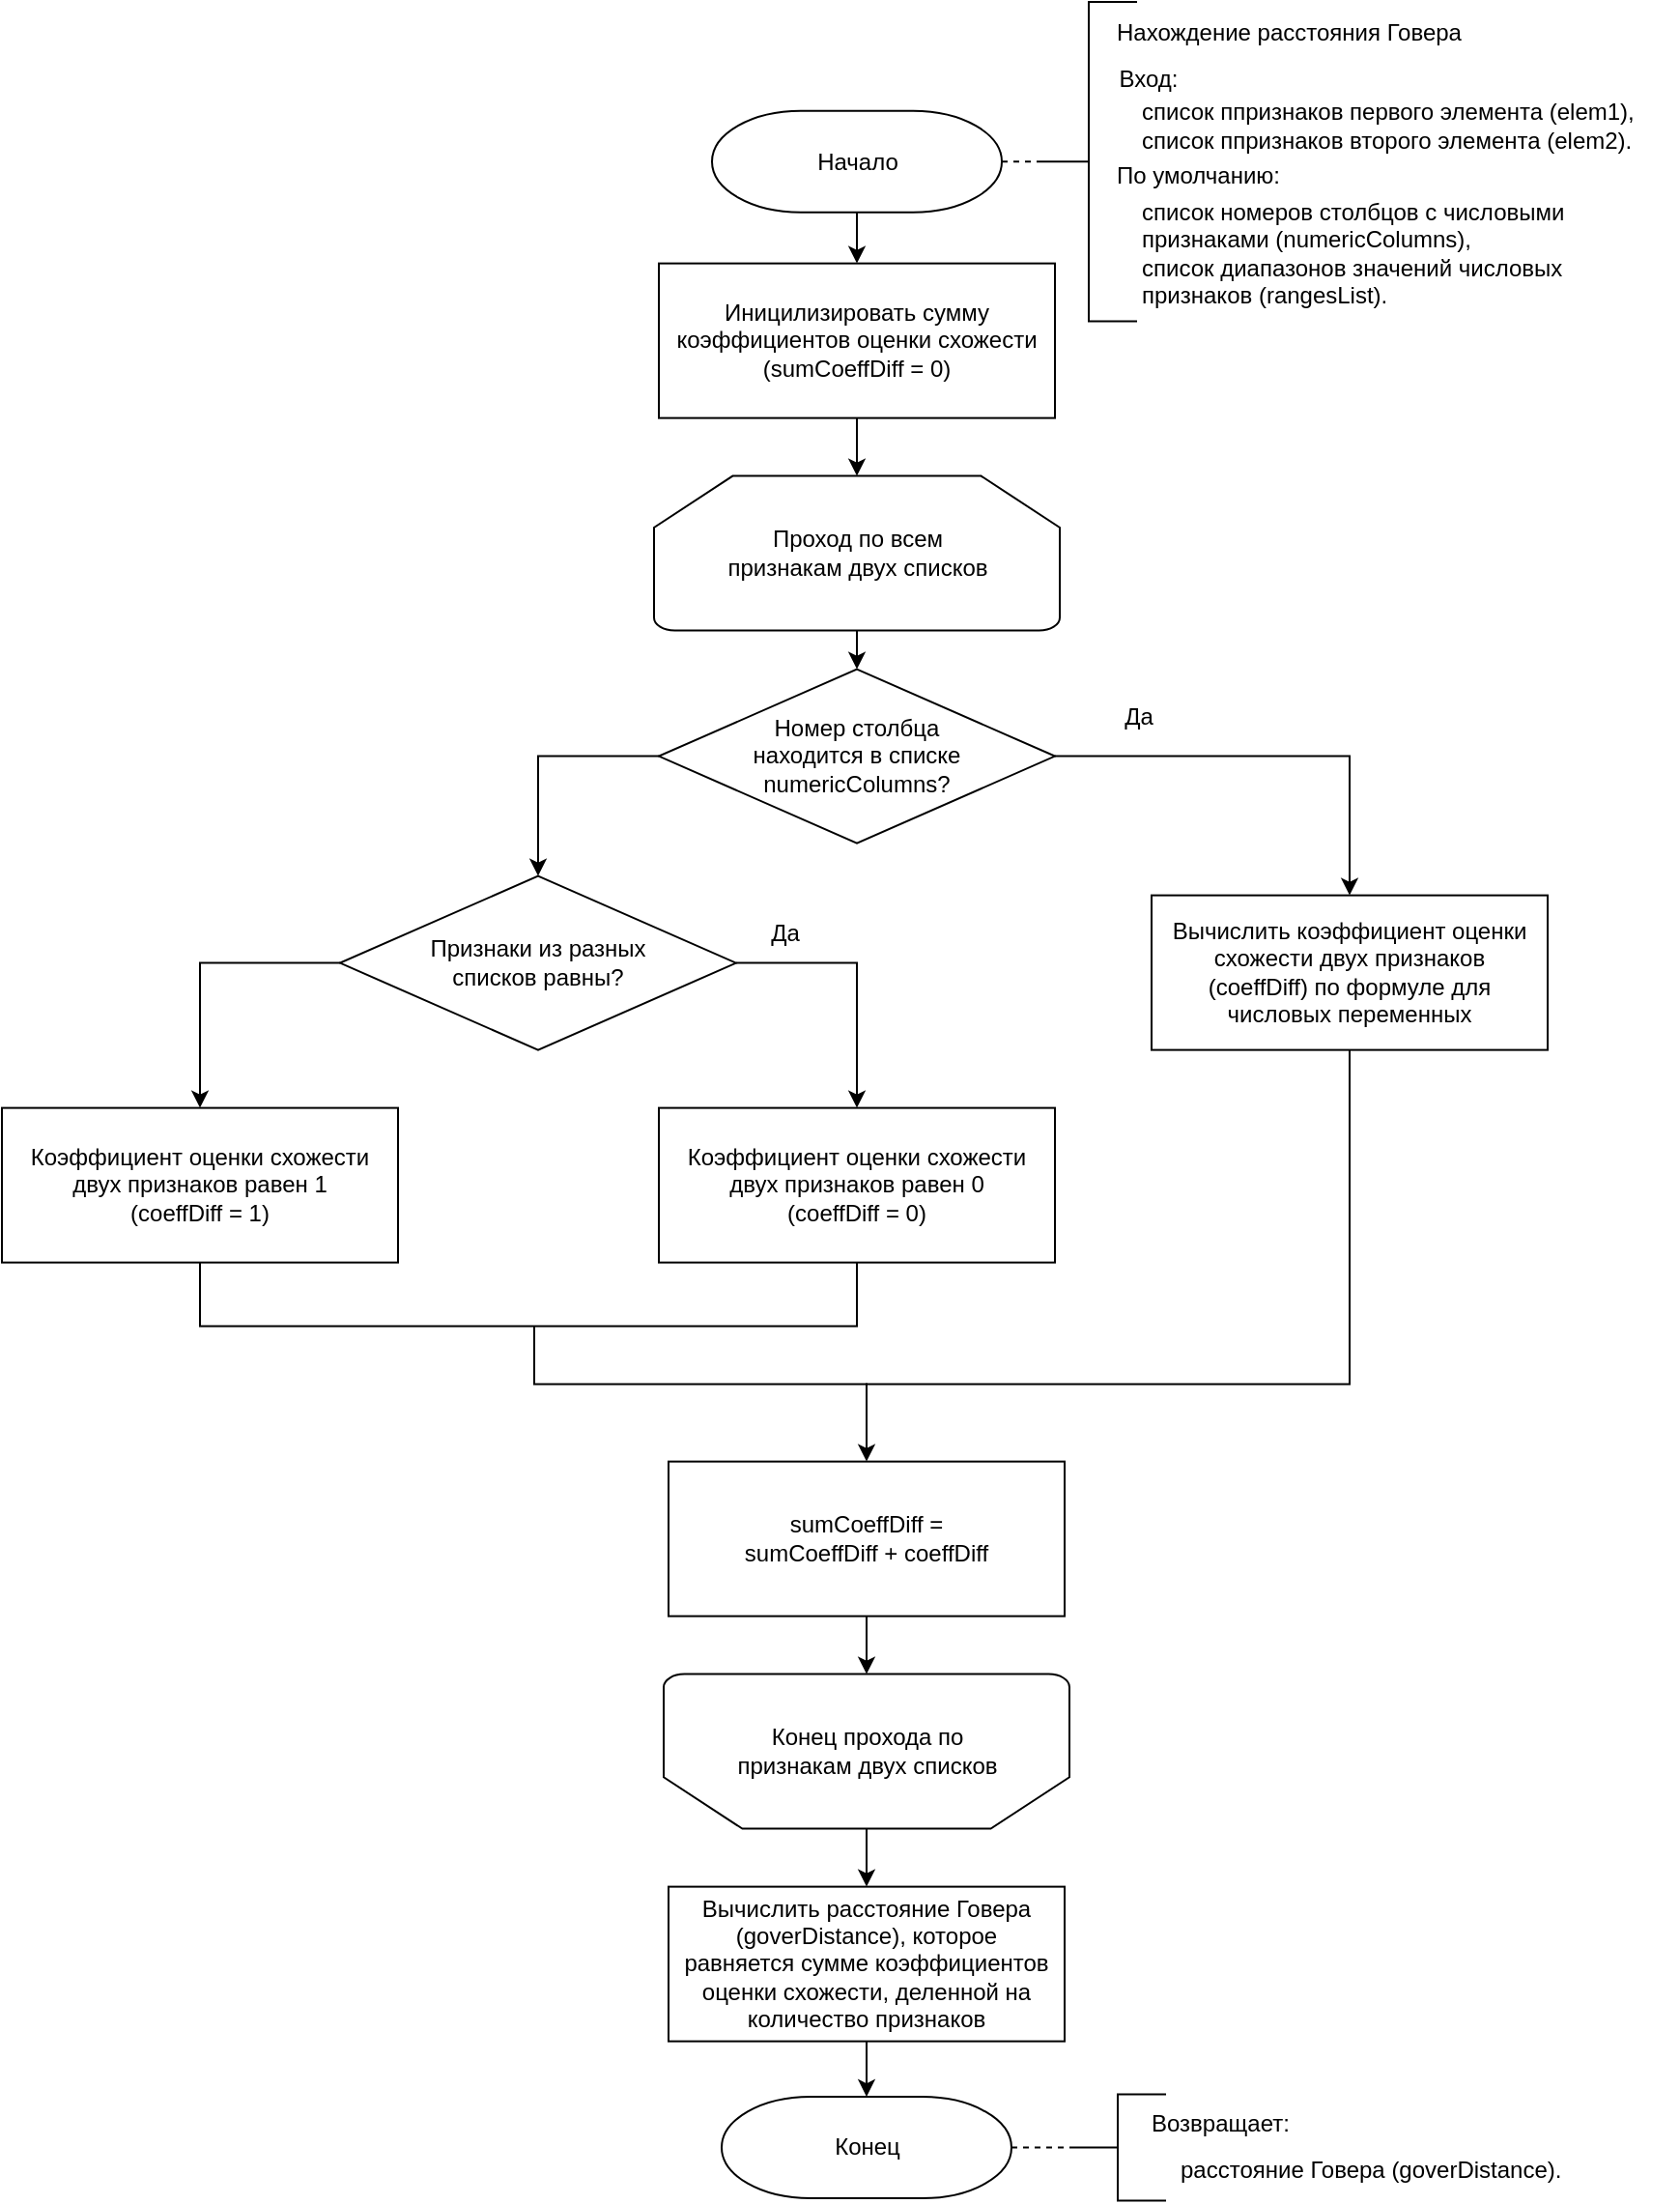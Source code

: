 <mxfile>
    <diagram id="eAn2iQd8hs0rxadPS-8o" name="Страница 1">
        <mxGraphModel dx="1410" dy="446" grid="1" gridSize="10" guides="1" tooltips="1" connect="1" arrows="1" fold="1" page="1" pageScale="1" pageWidth="827" pageHeight="1169" math="0" shadow="0">
            <root>
                <mxCell id="0"/>
                <mxCell id="1" parent="0"/>
                <mxCell id="2" style="edgeStyle=none;html=1;entryX=0;entryY=0.5;entryDx=0;entryDy=0;entryPerimeter=0;fontSize=12;endArrow=none;endFill=0;dashed=1;exitX=1;exitY=0.5;exitDx=0;exitDy=0;exitPerimeter=0;" parent="1" source="4" target="5" edge="1">
                    <mxGeometry relative="1" as="geometry">
                        <mxPoint x="497.5" y="74.31" as="sourcePoint"/>
                    </mxGeometry>
                </mxCell>
                <mxCell id="26" style="edgeStyle=none;html=1;exitX=0.5;exitY=1;exitDx=0;exitDy=0;exitPerimeter=0;entryX=0.5;entryY=0;entryDx=0;entryDy=0;" parent="1" source="4" target="9" edge="1">
                    <mxGeometry relative="1" as="geometry"/>
                </mxCell>
                <mxCell id="4" value="Начало" style="strokeWidth=1;html=1;shape=mxgraph.flowchart.terminator;whiteSpace=wrap;strokeColor=default;gradientColor=none;" parent="1" vertex="1">
                    <mxGeometry x="317.5" y="72.41" width="150" height="52.5" as="geometry"/>
                </mxCell>
                <mxCell id="5" value="" style="strokeWidth=1;html=1;shape=mxgraph.flowchart.annotation_2;align=left;labelPosition=right;pointerEvents=1;strokeColor=default;fontSize=13;gradientColor=none;" parent="1" vertex="1">
                    <mxGeometry x="487.5" y="16" width="50" height="165.31" as="geometry"/>
                </mxCell>
                <mxCell id="6" value="&lt;span style=&quot;font-size: 12px;&quot;&gt;Нахождение расстояния Говера&lt;/span&gt;" style="text;html=1;align=left;verticalAlign=middle;resizable=0;points=[];autosize=1;strokeColor=none;fillColor=none;fontSize=13;strokeWidth=1;" parent="1" vertex="1">
                    <mxGeometry x="525" y="16.01" width="210" height="30" as="geometry"/>
                </mxCell>
                <mxCell id="7" value="Вход:" style="text;html=1;align=center;verticalAlign=middle;resizable=0;points=[];autosize=1;strokeColor=none;fillColor=none;fontSize=12;" parent="1" vertex="1">
                    <mxGeometry x="517.5" y="41.32" width="50" height="30" as="geometry"/>
                </mxCell>
                <mxCell id="8" value="список ппризнаков первого элемента (elem1),&lt;br&gt;cписок ппризнаков второго элемента (elem2)." style="text;html=1;align=left;verticalAlign=middle;resizable=0;points=[];autosize=1;strokeColor=none;fillColor=none;fontSize=12;" parent="1" vertex="1">
                    <mxGeometry x="537.5" y="60.07" width="280" height="40" as="geometry"/>
                </mxCell>
                <mxCell id="27" style="edgeStyle=none;html=1;exitX=0.5;exitY=1;exitDx=0;exitDy=0;" parent="1" source="9" target="16" edge="1">
                    <mxGeometry relative="1" as="geometry"/>
                </mxCell>
                <mxCell id="9" value="Иницилизировать сумму коэффициентов оценки схожести&lt;br&gt;(sumCoeffDiff = 0)" style="rounded=0;whiteSpace=wrap;html=1;strokeColor=default;strokeWidth=1;fontSize=12;gradientColor=none;" parent="1" vertex="1">
                    <mxGeometry x="290" y="151.31" width="205" height="80" as="geometry"/>
                </mxCell>
                <mxCell id="10" value="По умолчанию:" style="text;html=1;align=left;verticalAlign=middle;resizable=0;points=[];autosize=1;strokeColor=none;fillColor=none;" parent="1" vertex="1">
                    <mxGeometry x="525" y="91.32" width="110" height="30" as="geometry"/>
                </mxCell>
                <mxCell id="11" value="cписок номеров столбцов с числовыми &lt;br&gt;признаками (numericColumns),&lt;br&gt;cписок диапазонов значений числовых &lt;br&gt;признаков (rangesList)." style="text;html=1;align=left;verticalAlign=middle;resizable=0;points=[];autosize=1;strokeColor=none;fillColor=none;" parent="1" vertex="1">
                    <mxGeometry x="537.5" y="111.32" width="250" height="70" as="geometry"/>
                </mxCell>
                <mxCell id="29" style="edgeStyle=none;html=1;exitX=0.5;exitY=1;exitDx=0;exitDy=0;exitPerimeter=0;entryX=0.5;entryY=0;entryDx=0;entryDy=0;" parent="1" source="16" target="17" edge="1">
                    <mxGeometry relative="1" as="geometry"/>
                </mxCell>
                <mxCell id="16" value="Проход по всем &lt;br&gt;признакам двух списков" style="strokeWidth=1;html=1;shape=mxgraph.flowchart.loop_limit;whiteSpace=wrap;" parent="1" vertex="1">
                    <mxGeometry x="287.5" y="261.31" width="210" height="80" as="geometry"/>
                </mxCell>
                <mxCell id="48" style="edgeStyle=orthogonalEdgeStyle;html=1;exitX=0;exitY=0.5;exitDx=0;exitDy=0;entryX=0.5;entryY=0;entryDx=0;entryDy=0;rounded=0;" parent="1" source="17" target="20" edge="1">
                    <mxGeometry relative="1" as="geometry"/>
                </mxCell>
                <mxCell id="49" style="edgeStyle=orthogonalEdgeStyle;rounded=0;html=1;exitX=1;exitY=0.5;exitDx=0;exitDy=0;entryX=0.5;entryY=0;entryDx=0;entryDy=0;" parent="1" source="17" target="19" edge="1">
                    <mxGeometry relative="1" as="geometry"/>
                </mxCell>
                <mxCell id="17" value="Номер столбца&lt;br&gt;&lt;span style=&quot;text-align: left;&quot;&gt;находится в списке&lt;br&gt;&lt;/span&gt;&lt;span style=&quot;text-align: left;&quot;&gt;numericColumns&lt;/span&gt;&lt;span style=&quot;text-align: left;&quot;&gt;?&lt;/span&gt;" style="rhombus;whiteSpace=wrap;html=1;" parent="1" vertex="1">
                    <mxGeometry x="290" y="361.31" width="205" height="90" as="geometry"/>
                </mxCell>
                <mxCell id="50" style="edgeStyle=orthogonalEdgeStyle;rounded=0;html=1;exitX=0.5;exitY=1;exitDx=0;exitDy=0;entryX=0.5;entryY=0;entryDx=0;entryDy=0;" parent="1" source="19" target="23" edge="1">
                    <mxGeometry relative="1" as="geometry">
                        <Array as="points">
                            <mxPoint x="647.5" y="731.31"/>
                            <mxPoint x="397.5" y="731.31"/>
                        </Array>
                    </mxGeometry>
                </mxCell>
                <mxCell id="19" value="Вычислить коэффициент оценки схожести двух признаков &lt;br&gt;(сoeffDiff) по формуле для&lt;br&gt;числовых переменных" style="rounded=0;whiteSpace=wrap;html=1;strokeColor=default;strokeWidth=1;fontSize=12;gradientColor=none;" parent="1" vertex="1">
                    <mxGeometry x="545" y="478.31" width="205" height="80" as="geometry"/>
                </mxCell>
                <mxCell id="32" style="edgeStyle=orthogonalEdgeStyle;rounded=0;html=1;exitX=0;exitY=0.5;exitDx=0;exitDy=0;" parent="1" source="20" target="22" edge="1">
                    <mxGeometry relative="1" as="geometry"/>
                </mxCell>
                <mxCell id="33" style="edgeStyle=orthogonalEdgeStyle;rounded=0;html=1;exitX=1;exitY=0.5;exitDx=0;exitDy=0;" parent="1" source="20" target="21" edge="1">
                    <mxGeometry relative="1" as="geometry"/>
                </mxCell>
                <mxCell id="20" value="Признаки из разных&lt;br&gt;списков равны?" style="rhombus;whiteSpace=wrap;html=1;" parent="1" vertex="1">
                    <mxGeometry x="125" y="468.31" width="205" height="90" as="geometry"/>
                </mxCell>
                <mxCell id="51" style="edgeStyle=orthogonalEdgeStyle;rounded=0;html=1;endArrow=none;endFill=0;" parent="1" edge="1">
                    <mxGeometry relative="1" as="geometry">
                        <mxPoint x="397.5" y="741.31" as="targetPoint"/>
                        <mxPoint x="225.5" y="701.31" as="sourcePoint"/>
                        <Array as="points">
                            <mxPoint x="225.5" y="731.31"/>
                            <mxPoint x="397.5" y="731.31"/>
                        </Array>
                    </mxGeometry>
                </mxCell>
                <mxCell id="21" value="Коэффициент оценки схожести двух признаков равен 0&lt;br&gt;(сoeffDiff = 0)" style="rounded=0;whiteSpace=wrap;html=1;strokeColor=default;strokeWidth=1;fontSize=12;gradientColor=none;" parent="1" vertex="1">
                    <mxGeometry x="290" y="588.31" width="205" height="80" as="geometry"/>
                </mxCell>
                <mxCell id="34" style="edgeStyle=orthogonalEdgeStyle;rounded=0;html=1;exitX=0.5;exitY=1;exitDx=0;exitDy=0;entryX=0.5;entryY=1;entryDx=0;entryDy=0;endArrow=none;endFill=0;" parent="1" source="22" target="21" edge="1">
                    <mxGeometry relative="1" as="geometry">
                        <Array as="points">
                            <mxPoint x="52.5" y="701.31"/>
                            <mxPoint x="392.5" y="701.31"/>
                        </Array>
                    </mxGeometry>
                </mxCell>
                <mxCell id="22" value="Коэффициент оценки схожести двух признаков равен 1&lt;br&gt;(сoeffDiff = 1)" style="rounded=0;whiteSpace=wrap;html=1;strokeColor=default;strokeWidth=1;fontSize=12;gradientColor=none;" parent="1" vertex="1">
                    <mxGeometry x="-50" y="588.31" width="205" height="80" as="geometry"/>
                </mxCell>
                <mxCell id="37" style="edgeStyle=orthogonalEdgeStyle;rounded=0;html=1;exitX=0.5;exitY=1;exitDx=0;exitDy=0;entryX=0.5;entryY=1;entryDx=0;entryDy=0;entryPerimeter=0;endArrow=classic;endFill=1;" parent="1" source="23" target="28" edge="1">
                    <mxGeometry relative="1" as="geometry"/>
                </mxCell>
                <mxCell id="23" value="sumCoeffDiff = &lt;br&gt;sumCoeffDiff + сoeffDiff" style="rounded=0;whiteSpace=wrap;html=1;strokeColor=default;strokeWidth=1;fontSize=12;gradientColor=none;" parent="1" vertex="1">
                    <mxGeometry x="295" y="771.31" width="205" height="80" as="geometry"/>
                </mxCell>
                <mxCell id="44" style="edgeStyle=orthogonalEdgeStyle;rounded=0;html=1;exitX=0.5;exitY=1;exitDx=0;exitDy=0;entryX=0.5;entryY=0;entryDx=0;entryDy=0;entryPerimeter=0;endArrow=classic;endFill=1;" parent="1" source="24" target="39" edge="1">
                    <mxGeometry relative="1" as="geometry"/>
                </mxCell>
                <mxCell id="24" value="Вычислить расстояние Говера&lt;br&gt;(goverDistance), которое &lt;br&gt;равняется сумме коэффициентов оценки схожести, деленной на количество&amp;nbsp;признаков" style="rounded=0;whiteSpace=wrap;html=1;strokeColor=default;strokeWidth=1;fontSize=12;gradientColor=none;" parent="1" vertex="1">
                    <mxGeometry x="295" y="991.31" width="205" height="80" as="geometry"/>
                </mxCell>
                <mxCell id="38" style="edgeStyle=orthogonalEdgeStyle;rounded=0;html=1;exitX=0.5;exitY=0;exitDx=0;exitDy=0;exitPerimeter=0;endArrow=classic;endFill=1;" parent="1" source="28" target="24" edge="1">
                    <mxGeometry relative="1" as="geometry"/>
                </mxCell>
                <mxCell id="28" value="Конец прохода по&lt;br&gt;признакам двух списков" style="strokeWidth=1;html=1;shape=mxgraph.flowchart.loop_limit;whiteSpace=wrap;direction=west;" parent="1" vertex="1">
                    <mxGeometry x="292.5" y="881.31" width="210" height="80" as="geometry"/>
                </mxCell>
                <mxCell id="39" value="Конец" style="strokeWidth=1;html=1;shape=mxgraph.flowchart.terminator;whiteSpace=wrap;strokeColor=default;gradientColor=none;" parent="1" vertex="1">
                    <mxGeometry x="322.5" y="1100.05" width="150" height="52.5" as="geometry"/>
                </mxCell>
                <mxCell id="40" style="edgeStyle=none;html=1;entryX=0;entryY=0.5;entryDx=0;entryDy=0;entryPerimeter=0;fontSize=12;endArrow=none;endFill=0;dashed=1;exitX=1;exitY=0.5;exitDx=0;exitDy=0;exitPerimeter=0;" parent="1" source="39" target="41" edge="1">
                    <mxGeometry relative="1" as="geometry">
                        <mxPoint x="487.5" y="1124.42" as="sourcePoint"/>
                    </mxGeometry>
                </mxCell>
                <mxCell id="41" value="" style="strokeWidth=1;html=1;shape=mxgraph.flowchart.annotation_2;align=left;labelPosition=right;pointerEvents=1;strokeColor=default;fontSize=13;gradientColor=none;" parent="1" vertex="1">
                    <mxGeometry x="502.5" y="1098.79" width="50" height="55.01" as="geometry"/>
                </mxCell>
                <mxCell id="42" value="Возвращает:" style="text;html=1;align=left;verticalAlign=middle;resizable=0;points=[];autosize=1;strokeColor=none;fillColor=none;fontSize=12;" parent="1" vertex="1">
                    <mxGeometry x="542.5" y="1098.79" width="100" height="30" as="geometry"/>
                </mxCell>
                <mxCell id="43" value="&lt;span style=&quot;text-align: center;&quot;&gt;расстояние Говера&amp;nbsp;&lt;/span&gt;&lt;span style=&quot;text-align: center;&quot;&gt;(goverDistance).&lt;/span&gt;" style="text;html=1;align=left;verticalAlign=middle;resizable=0;points=[];autosize=1;strokeColor=none;fillColor=none;fontSize=12;" parent="1" vertex="1">
                    <mxGeometry x="557.5" y="1122.55" width="220" height="30" as="geometry"/>
                </mxCell>
                <mxCell id="45" value="Да" style="text;html=1;align=center;verticalAlign=middle;resizable=0;points=[];autosize=1;strokeColor=none;fillColor=none;" parent="1" vertex="1">
                    <mxGeometry x="517.5" y="371.31" width="40" height="30" as="geometry"/>
                </mxCell>
                <mxCell id="46" value="Да" style="text;html=1;align=center;verticalAlign=middle;resizable=0;points=[];autosize=1;strokeColor=none;fillColor=none;" parent="1" vertex="1">
                    <mxGeometry x="335" y="483.31" width="40" height="30" as="geometry"/>
                </mxCell>
            </root>
        </mxGraphModel>
    </diagram>
</mxfile>